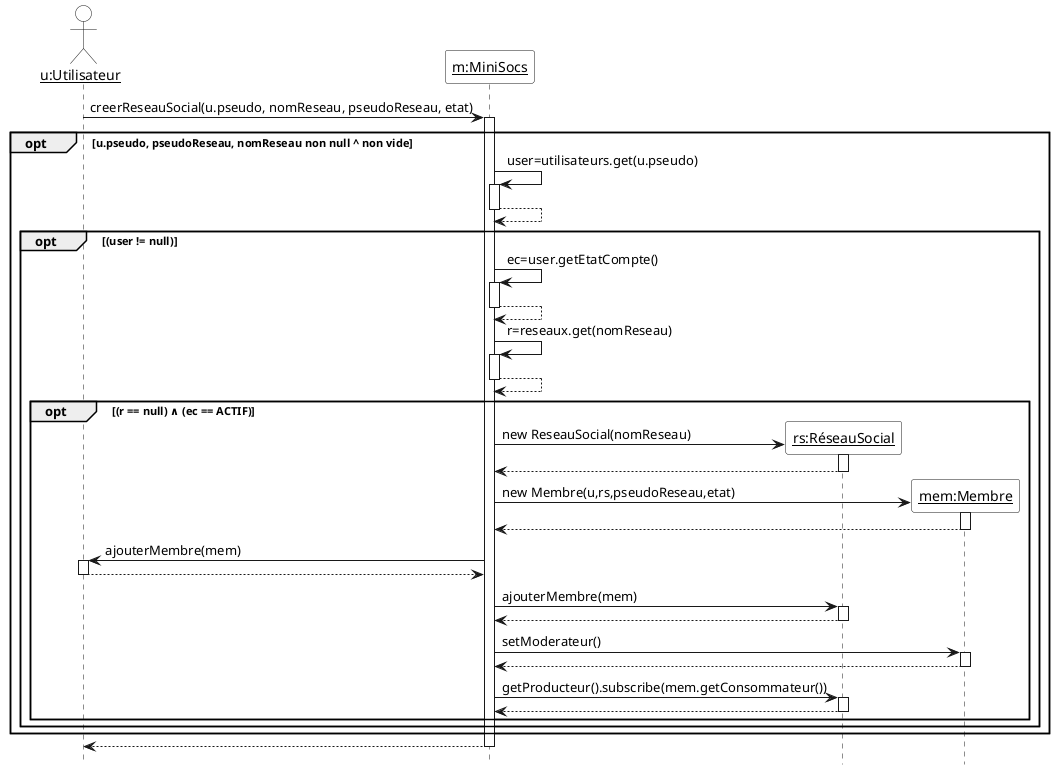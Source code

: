 @startuml

'Diagramme de séquence (PlantUML)'

'Configuration charte graphique'
hide footbox
skinparam sequenceParticipantBackgroundColor White
skinparam sequenceActorBackgroundColor White

'Déclaration des acteurs et des participants (déjà existants avant la séquence)'

actor "__u:Utilisateur__" as u
participant "__m:MiniSocs__" as m 

'Séquence avec les messages, les créations de participants, etc.'

u -> m ++ : creerReseauSocial(u.pseudo, nomReseau, pseudoReseau, etat)
opt u.pseudo, pseudoReseau, nomReseau non null ^ non vide
m -> m ++ : user=utilisateurs.get(u.pseudo)
return
opt (user != null)
m -> m ++ : ec=user.getEtatCompte()
return
m -> m ++ : r=reseaux.get(nomReseau)
return
opt (r == null) ∧ (ec == ACTIF)
create "__rs:RéseauSocial__" as rs
m -> rs ++ : new ReseauSocial(nomReseau)
return
create "__mem:Membre__" as mem
m -> mem ++ : new Membre(u,rs,pseudoReseau,etat)
return
m -> u ++ : ajouterMembre(mem)
return
m -> rs ++ : ajouterMembre(mem)
return
m -> "__mem:Membre__" as mem ++ : setModerateur()
return
m -> rs ++ : getProducteur().subscribe(mem.getConsommateur())
return

end
end
end
return
@enduml
